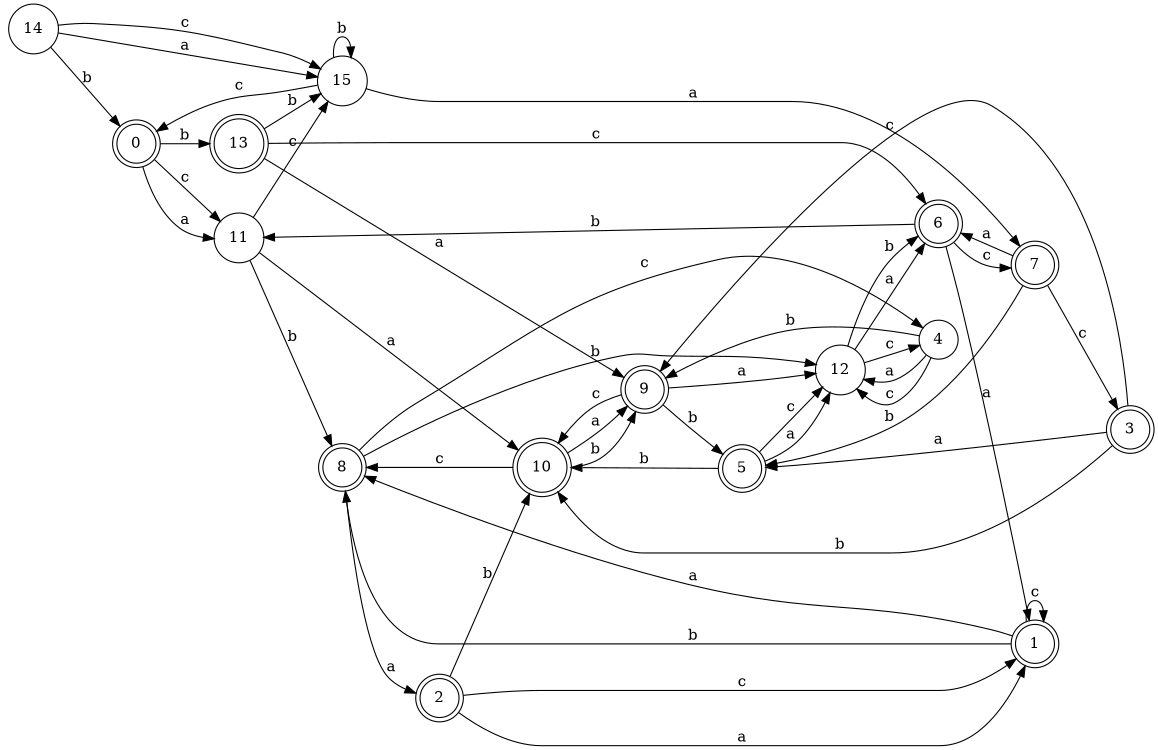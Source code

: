 digraph n13_2 {
__start0 [label="" shape="none"];

rankdir=LR;
size="8,5";

s0 [style="rounded,filled", color="black", fillcolor="white" shape="doublecircle", label="0"];
s1 [style="rounded,filled", color="black", fillcolor="white" shape="doublecircle", label="1"];
s2 [style="rounded,filled", color="black", fillcolor="white" shape="doublecircle", label="2"];
s3 [style="rounded,filled", color="black", fillcolor="white" shape="doublecircle", label="3"];
s4 [style="filled", color="black", fillcolor="white" shape="circle", label="4"];
s5 [style="rounded,filled", color="black", fillcolor="white" shape="doublecircle", label="5"];
s6 [style="rounded,filled", color="black", fillcolor="white" shape="doublecircle", label="6"];
s7 [style="rounded,filled", color="black", fillcolor="white" shape="doublecircle", label="7"];
s8 [style="rounded,filled", color="black", fillcolor="white" shape="doublecircle", label="8"];
s9 [style="rounded,filled", color="black", fillcolor="white" shape="doublecircle", label="9"];
s10 [style="rounded,filled", color="black", fillcolor="white" shape="doublecircle", label="10"];
s11 [style="filled", color="black", fillcolor="white" shape="circle", label="11"];
s12 [style="filled", color="black", fillcolor="white" shape="circle", label="12"];
s13 [style="rounded,filled", color="black", fillcolor="white" shape="doublecircle", label="13"];
s14 [style="filled", color="black", fillcolor="white" shape="circle", label="14"];
s15 [style="filled", color="black", fillcolor="white" shape="circle", label="15"];
s0 -> s11 [label="a"];
s0 -> s13 [label="b"];
s0 -> s11 [label="c"];
s1 -> s8 [label="a"];
s1 -> s8 [label="b"];
s1 -> s1 [label="c"];
s2 -> s1 [label="a"];
s2 -> s10 [label="b"];
s2 -> s1 [label="c"];
s3 -> s5 [label="a"];
s3 -> s10 [label="b"];
s3 -> s9 [label="c"];
s4 -> s12 [label="a"];
s4 -> s9 [label="b"];
s4 -> s12 [label="c"];
s5 -> s12 [label="a"];
s5 -> s10 [label="b"];
s5 -> s12 [label="c"];
s6 -> s1 [label="a"];
s6 -> s11 [label="b"];
s6 -> s7 [label="c"];
s7 -> s6 [label="a"];
s7 -> s5 [label="b"];
s7 -> s3 [label="c"];
s8 -> s2 [label="a"];
s8 -> s12 [label="b"];
s8 -> s4 [label="c"];
s9 -> s12 [label="a"];
s9 -> s5 [label="b"];
s9 -> s10 [label="c"];
s10 -> s9 [label="a"];
s10 -> s9 [label="b"];
s10 -> s8 [label="c"];
s11 -> s10 [label="a"];
s11 -> s8 [label="b"];
s11 -> s15 [label="c"];
s12 -> s6 [label="a"];
s12 -> s6 [label="b"];
s12 -> s4 [label="c"];
s13 -> s9 [label="a"];
s13 -> s15 [label="b"];
s13 -> s6 [label="c"];
s14 -> s15 [label="a"];
s14 -> s0 [label="b"];
s14 -> s15 [label="c"];
s15 -> s7 [label="a"];
s15 -> s15 [label="b"];
s15 -> s0 [label="c"];

}